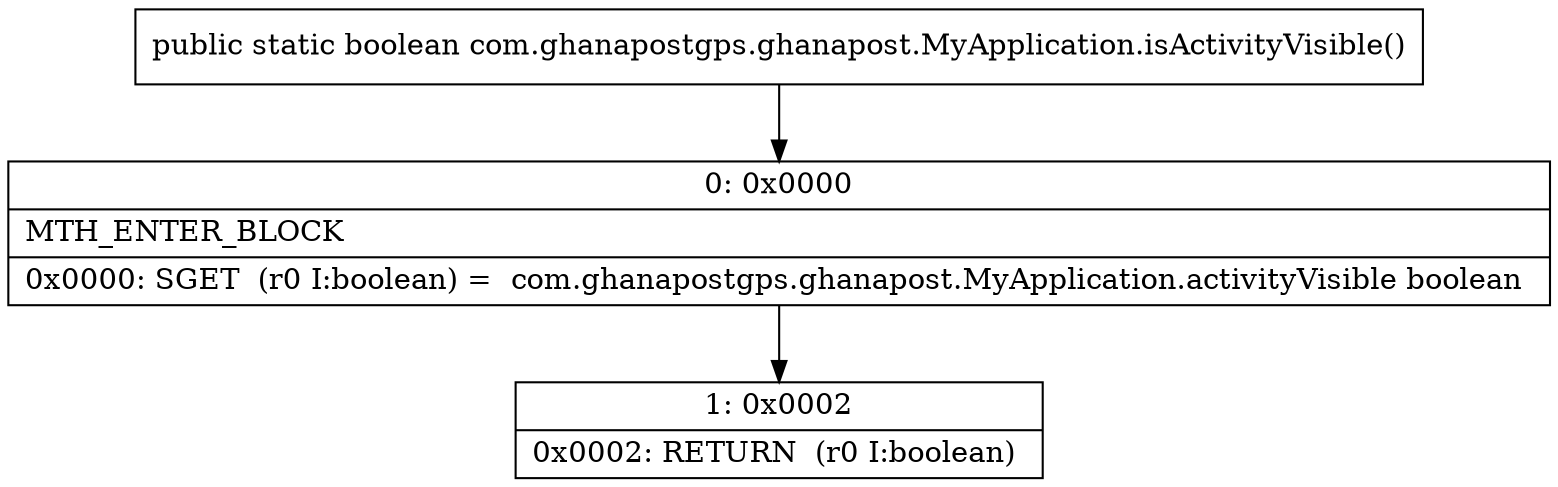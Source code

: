 digraph "CFG forcom.ghanapostgps.ghanapost.MyApplication.isActivityVisible()Z" {
Node_0 [shape=record,label="{0\:\ 0x0000|MTH_ENTER_BLOCK\l|0x0000: SGET  (r0 I:boolean) =  com.ghanapostgps.ghanapost.MyApplication.activityVisible boolean \l}"];
Node_1 [shape=record,label="{1\:\ 0x0002|0x0002: RETURN  (r0 I:boolean) \l}"];
MethodNode[shape=record,label="{public static boolean com.ghanapostgps.ghanapost.MyApplication.isActivityVisible() }"];
MethodNode -> Node_0;
Node_0 -> Node_1;
}

